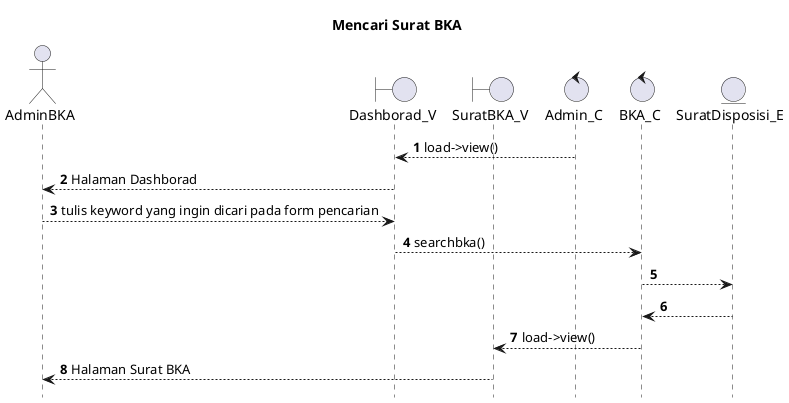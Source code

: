 @startuml

autonumber
hide footbox
title Mencari Surat BKA

Actor AdminBKA
boundary Dashborad_V
boundary SuratBKA_V
control Admin_C
control BKA_C
Entity SuratDisposisi_E

Admin_C --> Dashborad_V: load->view()
Dashborad_V --> AdminBKA: Halaman Dashborad
AdminBKA --> Dashborad_V: tulis keyword yang ingin dicari pada form pencarian
Dashborad_V --> BKA_C: searchbka()
BKA_C --> SuratDisposisi_E:
    
    SuratDisposisi_E --> BKA_C:
    BKA_C --> SuratBKA_V: load->view()
    SuratBKA_V --> AdminBKA: Halaman Surat BKA

@enduml